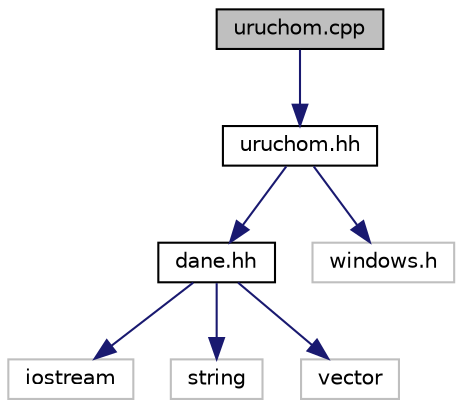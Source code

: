 digraph "uruchom.cpp"
{
  edge [fontname="Helvetica",fontsize="10",labelfontname="Helvetica",labelfontsize="10"];
  node [fontname="Helvetica",fontsize="10",shape=record];
  Node1 [label="uruchom.cpp",height=0.2,width=0.4,color="black", fillcolor="grey75", style="filled" fontcolor="black"];
  Node1 -> Node2 [color="midnightblue",fontsize="10",style="solid"];
  Node2 [label="uruchom.hh",height=0.2,width=0.4,color="black", fillcolor="white", style="filled",URL="$uruchom_8hh.html",tooltip="Definicja klasy zegar."];
  Node2 -> Node3 [color="midnightblue",fontsize="10",style="solid"];
  Node3 [label="dane.hh",height=0.2,width=0.4,color="black", fillcolor="white", style="filled",URL="$dane_8hh.html",tooltip="Definicja klasy dane."];
  Node3 -> Node4 [color="midnightblue",fontsize="10",style="solid"];
  Node4 [label="iostream",height=0.2,width=0.4,color="grey75", fillcolor="white", style="filled"];
  Node3 -> Node5 [color="midnightblue",fontsize="10",style="solid"];
  Node5 [label="string",height=0.2,width=0.4,color="grey75", fillcolor="white", style="filled"];
  Node3 -> Node6 [color="midnightblue",fontsize="10",style="solid"];
  Node6 [label="vector",height=0.2,width=0.4,color="grey75", fillcolor="white", style="filled"];
  Node2 -> Node7 [color="midnightblue",fontsize="10",style="solid"];
  Node7 [label="windows.h",height=0.2,width=0.4,color="grey75", fillcolor="white", style="filled"];
}
